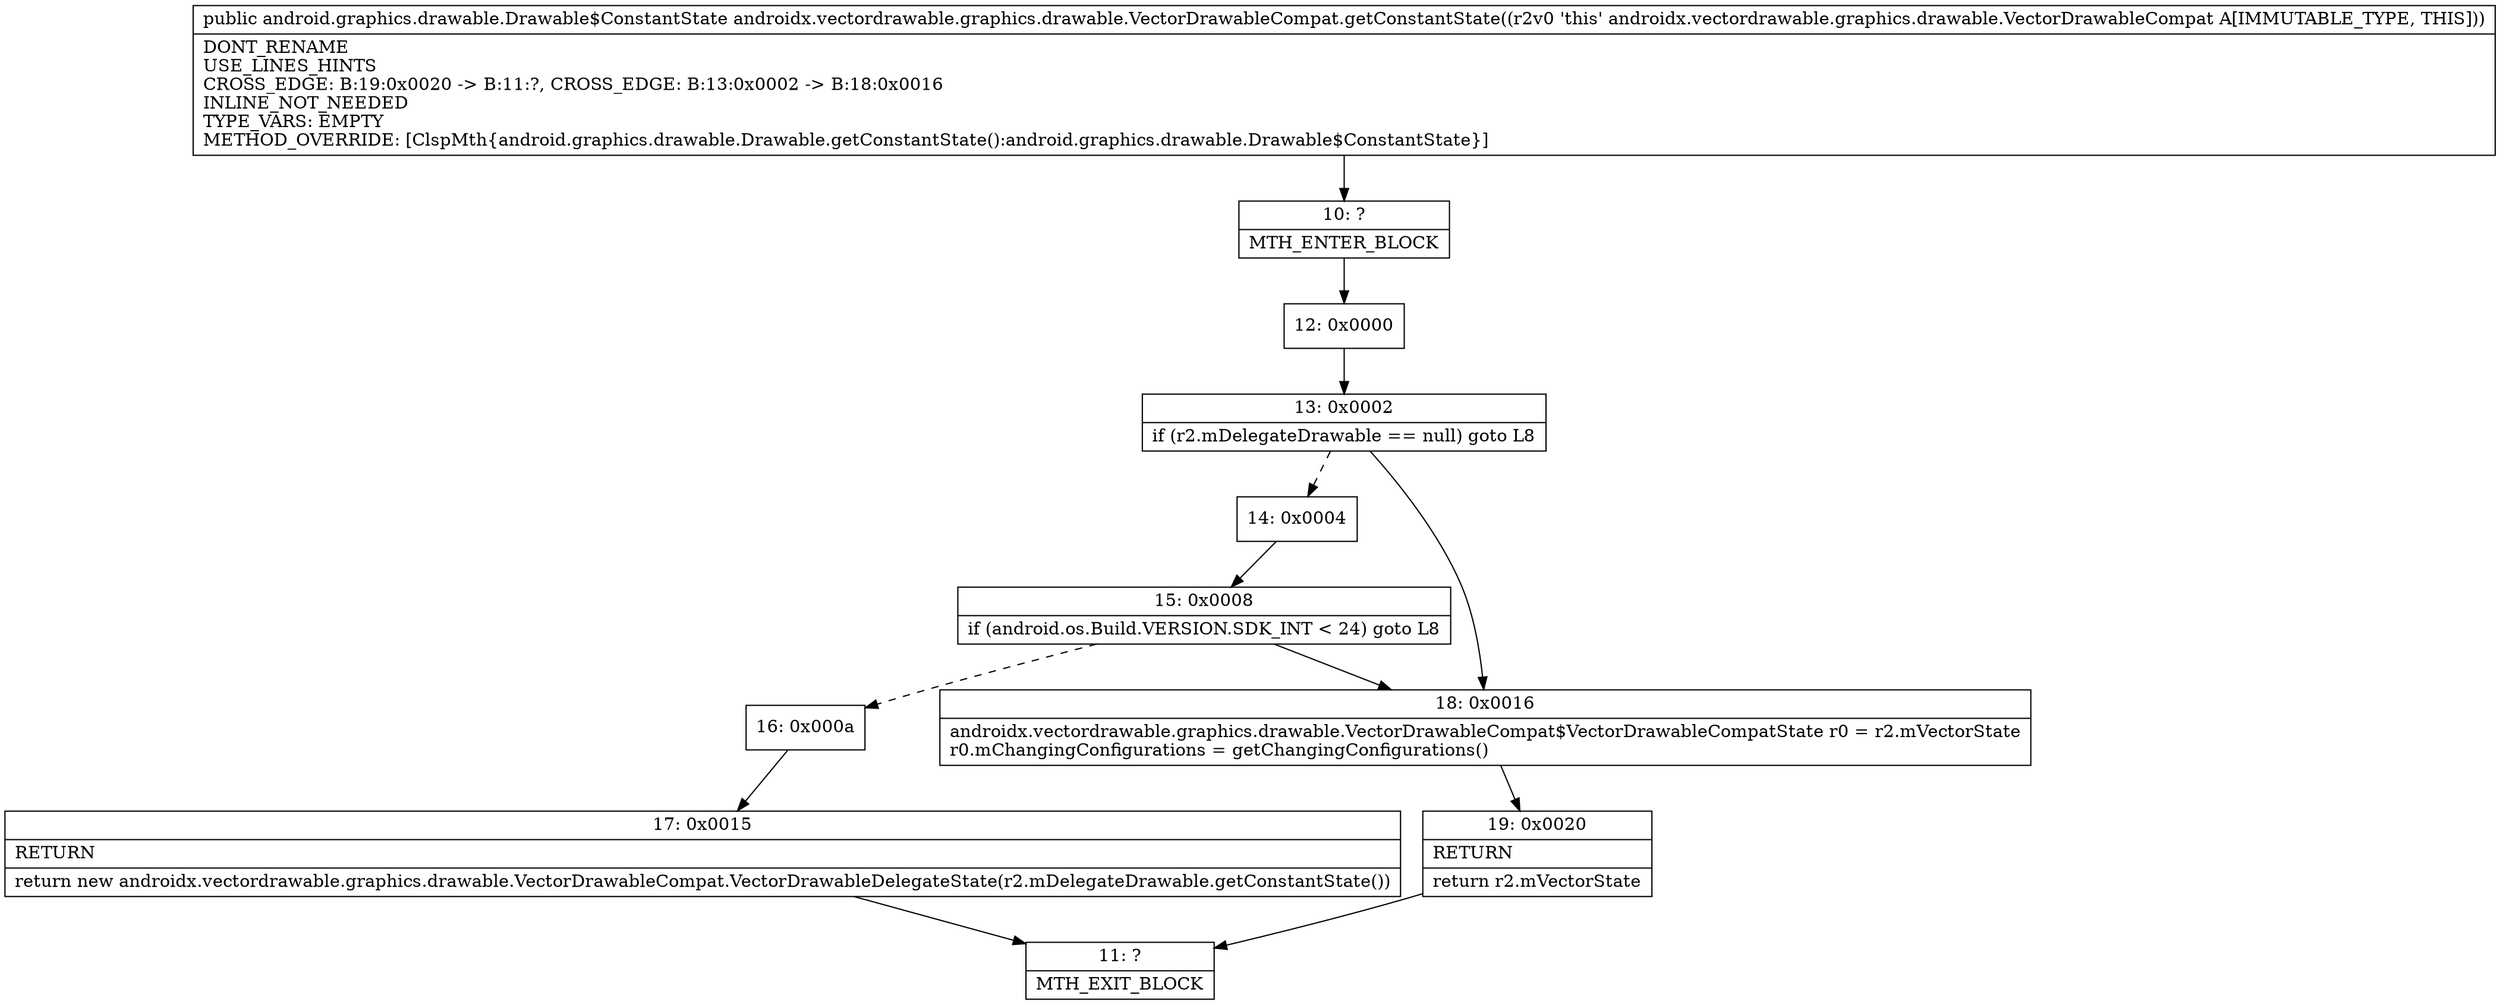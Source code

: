 digraph "CFG forandroidx.vectordrawable.graphics.drawable.VectorDrawableCompat.getConstantState()Landroid\/graphics\/drawable\/Drawable$ConstantState;" {
Node_10 [shape=record,label="{10\:\ ?|MTH_ENTER_BLOCK\l}"];
Node_12 [shape=record,label="{12\:\ 0x0000}"];
Node_13 [shape=record,label="{13\:\ 0x0002|if (r2.mDelegateDrawable == null) goto L8\l}"];
Node_14 [shape=record,label="{14\:\ 0x0004}"];
Node_15 [shape=record,label="{15\:\ 0x0008|if (android.os.Build.VERSION.SDK_INT \< 24) goto L8\l}"];
Node_16 [shape=record,label="{16\:\ 0x000a}"];
Node_17 [shape=record,label="{17\:\ 0x0015|RETURN\l|return new androidx.vectordrawable.graphics.drawable.VectorDrawableCompat.VectorDrawableDelegateState(r2.mDelegateDrawable.getConstantState())\l}"];
Node_11 [shape=record,label="{11\:\ ?|MTH_EXIT_BLOCK\l}"];
Node_18 [shape=record,label="{18\:\ 0x0016|androidx.vectordrawable.graphics.drawable.VectorDrawableCompat$VectorDrawableCompatState r0 = r2.mVectorState\lr0.mChangingConfigurations = getChangingConfigurations()\l}"];
Node_19 [shape=record,label="{19\:\ 0x0020|RETURN\l|return r2.mVectorState\l}"];
MethodNode[shape=record,label="{public android.graphics.drawable.Drawable$ConstantState androidx.vectordrawable.graphics.drawable.VectorDrawableCompat.getConstantState((r2v0 'this' androidx.vectordrawable.graphics.drawable.VectorDrawableCompat A[IMMUTABLE_TYPE, THIS]))  | DONT_RENAME\lUSE_LINES_HINTS\lCROSS_EDGE: B:19:0x0020 \-\> B:11:?, CROSS_EDGE: B:13:0x0002 \-\> B:18:0x0016\lINLINE_NOT_NEEDED\lTYPE_VARS: EMPTY\lMETHOD_OVERRIDE: [ClspMth\{android.graphics.drawable.Drawable.getConstantState():android.graphics.drawable.Drawable$ConstantState\}]\l}"];
MethodNode -> Node_10;Node_10 -> Node_12;
Node_12 -> Node_13;
Node_13 -> Node_14[style=dashed];
Node_13 -> Node_18;
Node_14 -> Node_15;
Node_15 -> Node_16[style=dashed];
Node_15 -> Node_18;
Node_16 -> Node_17;
Node_17 -> Node_11;
Node_18 -> Node_19;
Node_19 -> Node_11;
}

